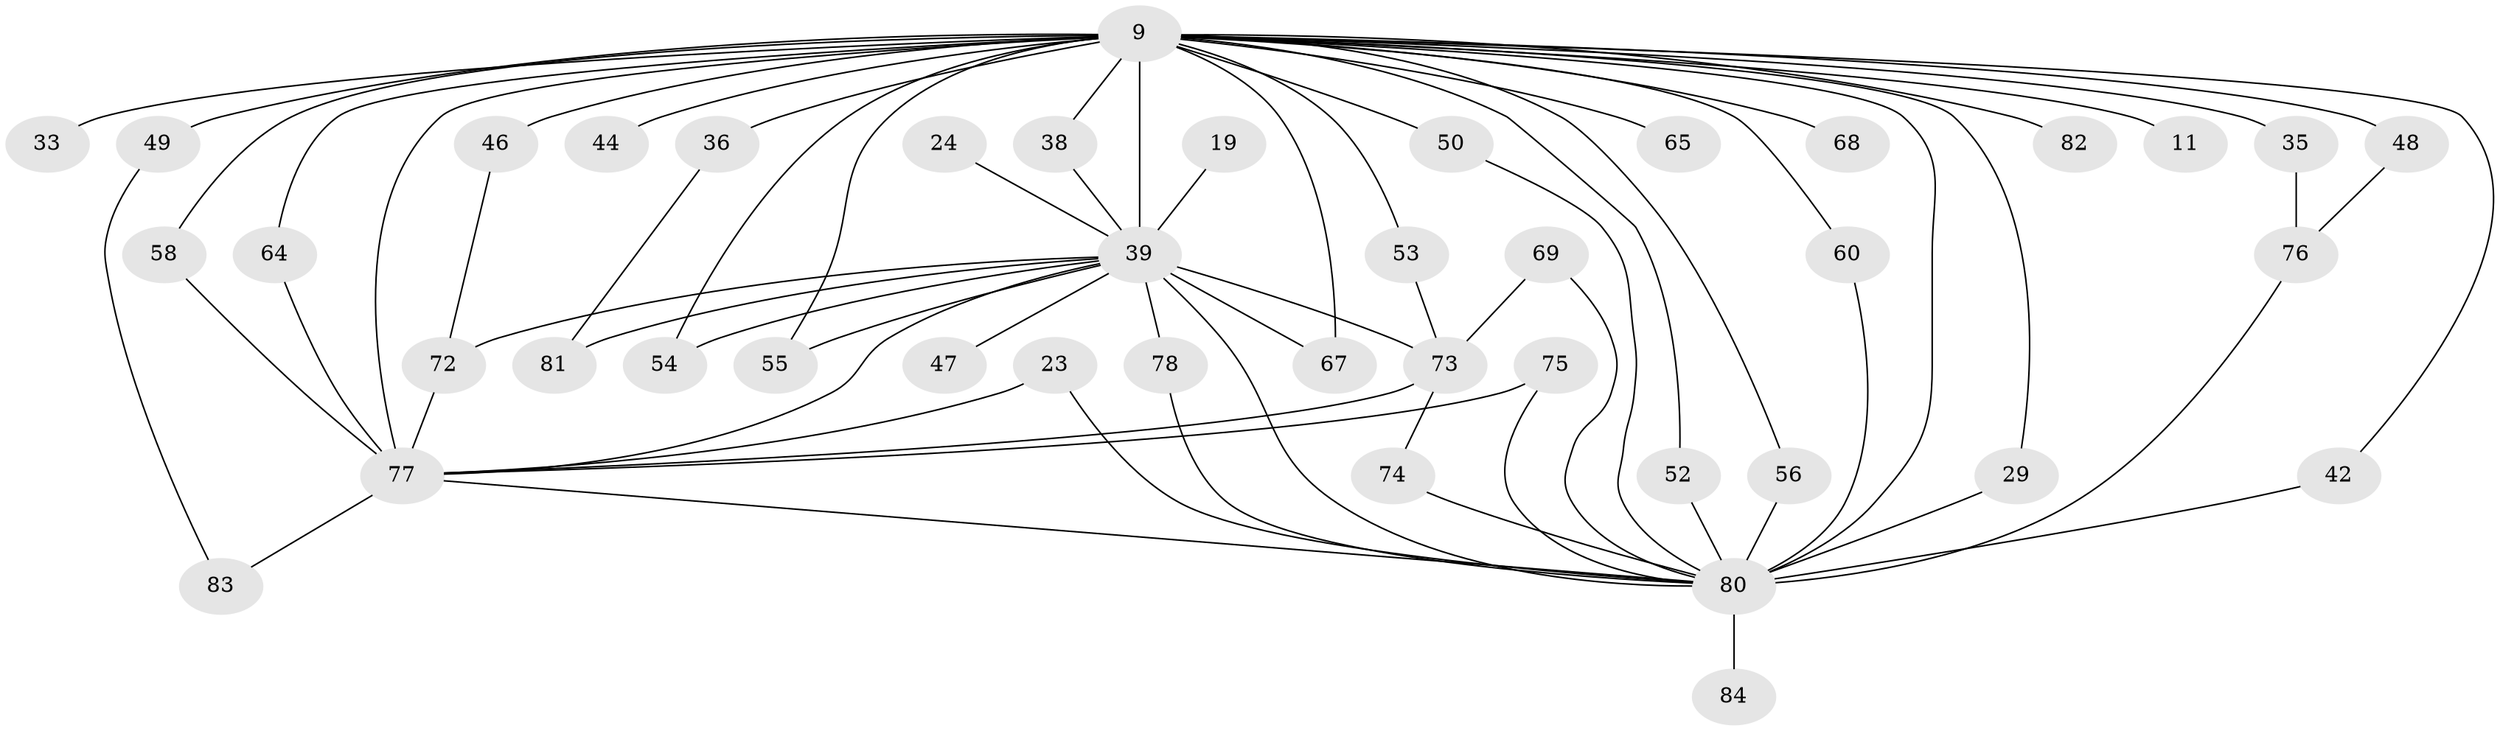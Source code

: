 // original degree distribution, {16: 0.011904761904761904, 17: 0.011904761904761904, 19: 0.011904761904761904, 23: 0.011904761904761904, 21: 0.023809523809523808, 18: 0.011904761904761904, 20: 0.023809523809523808, 24: 0.011904761904761904, 2: 0.5595238095238095, 3: 0.25, 5: 0.011904761904761904, 7: 0.011904761904761904, 6: 0.011904761904761904, 4: 0.03571428571428571}
// Generated by graph-tools (version 1.1) at 2025/43/03/09/25 04:43:32]
// undirected, 42 vertices, 69 edges
graph export_dot {
graph [start="1"]
  node [color=gray90,style=filled];
  9 [super="+4+6"];
  11;
  19;
  23;
  24;
  29;
  33;
  35;
  36;
  38;
  39 [super="+37+10"];
  42;
  44;
  46;
  47 [super="+45"];
  48;
  49;
  50 [super="+12"];
  52;
  53;
  54;
  55;
  56;
  58;
  60;
  64 [super="+32"];
  65;
  67 [super="+34+21"];
  68;
  69;
  72 [super="+70"];
  73 [super="+26"];
  74 [super="+43"];
  75;
  76 [super="+61"];
  77 [super="+3+25+28+66"];
  78 [super="+51"];
  80 [super="+71+79+59+41"];
  81;
  82;
  83;
  84 [super="+63+40"];
  9 -- 35 [weight=2];
  9 -- 36 [weight=2];
  9 -- 46 [weight=2];
  9 -- 48 [weight=2];
  9 -- 49 [weight=2];
  9 -- 52;
  9 -- 53;
  9 -- 54;
  9 -- 60;
  9 -- 64;
  9 -- 65 [weight=2];
  9 -- 82 [weight=2];
  9 -- 68;
  9 -- 11;
  9 -- 33 [weight=2];
  9 -- 42;
  9 -- 50 [weight=2];
  9 -- 77 [weight=15];
  9 -- 29;
  9 -- 38;
  9 -- 39 [weight=9];
  9 -- 44 [weight=2];
  9 -- 55;
  9 -- 56;
  9 -- 58;
  9 -- 80 [weight=14];
  9 -- 67 [weight=4];
  19 -- 39 [weight=2];
  23 -- 77;
  23 -- 80;
  24 -- 39 [weight=2];
  29 -- 80;
  35 -- 76;
  36 -- 81;
  38 -- 39;
  39 -- 77 [weight=6];
  39 -- 72;
  39 -- 73 [weight=2];
  39 -- 78 [weight=2];
  39 -- 81;
  39 -- 47 [weight=4];
  39 -- 54;
  39 -- 55;
  39 -- 80 [weight=6];
  39 -- 67;
  42 -- 80;
  46 -- 72;
  48 -- 76;
  49 -- 83;
  50 -- 80;
  52 -- 80;
  53 -- 73;
  56 -- 80;
  58 -- 77;
  60 -- 80;
  64 -- 77;
  69 -- 73;
  69 -- 80;
  72 -- 77;
  73 -- 77 [weight=3];
  73 -- 74 [weight=2];
  74 -- 80;
  75 -- 77;
  75 -- 80;
  76 -- 80;
  77 -- 83;
  77 -- 80 [weight=6];
  78 -- 80;
  80 -- 84 [weight=4];
}
